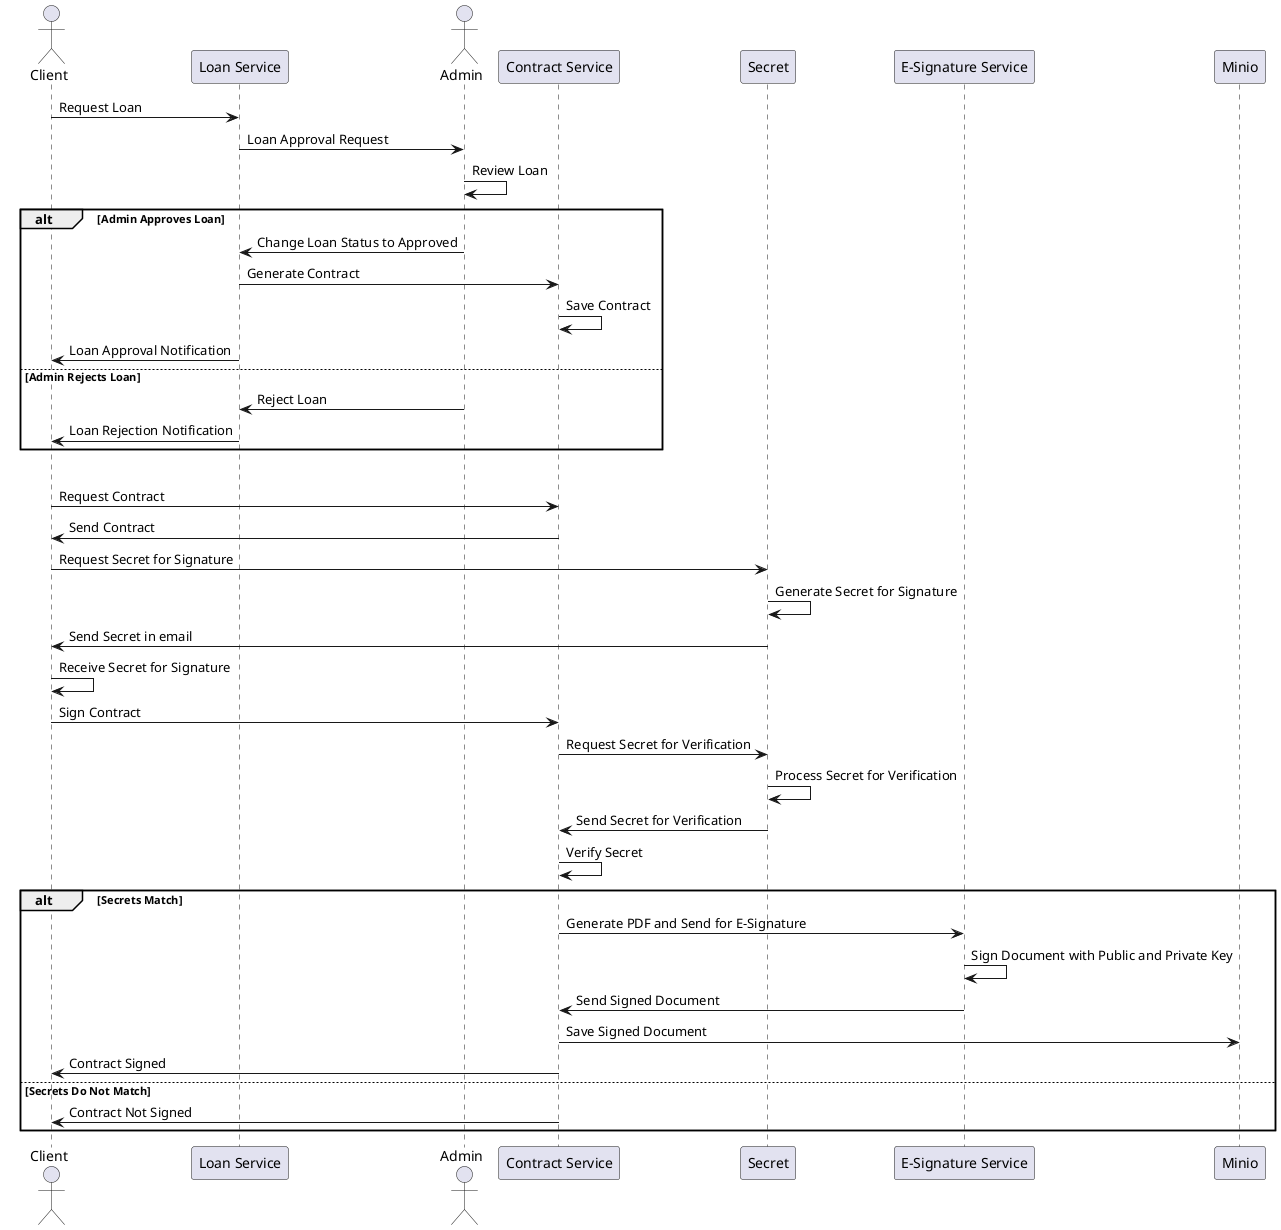 @startuml
actor Client
participant "Loan Service" as LoanService
actor Admin
participant "Contract Service" as ContractService
participant "Secret" as Secret
participant "E-Signature Service" as ESignatureService
participant "Minio" as Minio

Client -> LoanService: Request Loan
LoanService -> Admin: Loan Approval Request
Admin -> Admin: Review Loan
alt Admin Approves Loan
    Admin -> LoanService: Change Loan Status to Approved
    LoanService -> ContractService: Generate Contract
    ContractService -> ContractService: Save Contract
    LoanService -> Client: Loan Approval Notification
else Admin Rejects Loan
    Admin -> LoanService: Reject Loan
    LoanService -> Client: Loan Rejection Notification
end
alt Client Agrees to Contract
    Client -> ContractService: Request Contract
    ContractService -> Client: Send Contract
    Client -> Secret: Request Secret for Signature
    Secret -> Secret: Generate Secret for Signature
    Secret -> Client: Send Secret in email
    Client -> Client: Receive Secret for Signature
    Client -> ContractService: Sign Contract
    ContractService -> Secret: Request Secret for Verification
    Secret -> Secret: Process Secret for Verification
    Secret -> ContractService: Send Secret for Verification
    ContractService -> ContractService: Verify Secret
    alt Secrets Match
        ContractService -> ESignatureService: Generate PDF and Send for E-Signature
        ESignatureService -> ESignatureService: Sign Document with Public and Private Key
        ESignatureService -> ContractService: Send Signed Document
        ContractService -> Minio: Save Signed Document
        ContractService -> Client: Contract Signed
    else Secrets Do Not Match
        ContractService -> Client: Contract Not Signed
    end
@enduml
